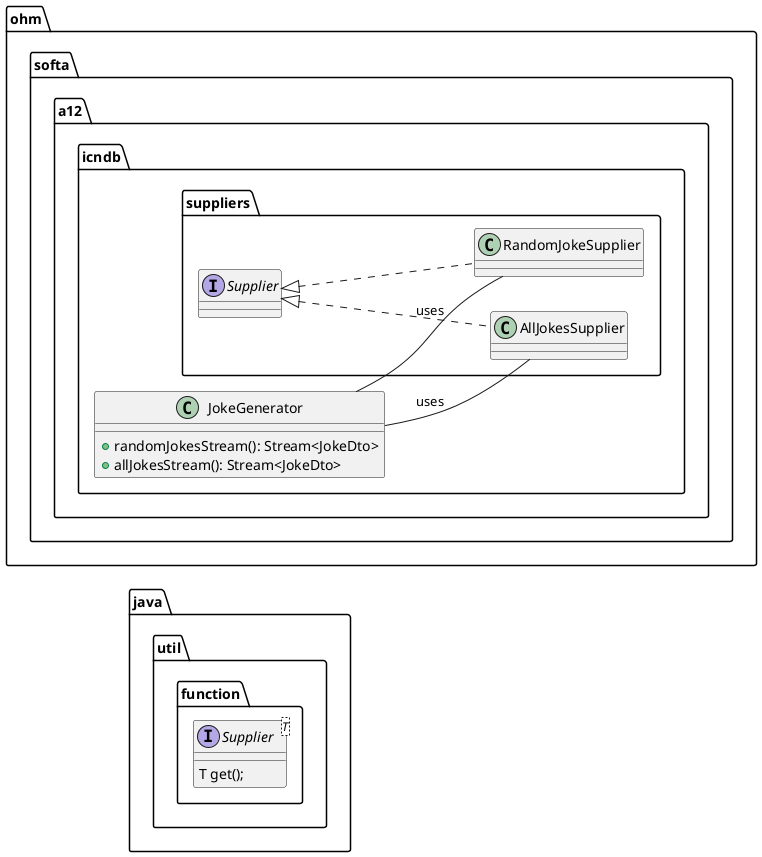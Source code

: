 @startuml GeneratorSpec
left to right direction
package java.util.function {
    interface Supplier<T> {
        T get();
    }
}

package ohm.softa.a12.icndb {
    class JokeGenerator {
        +randomJokesStream(): Stream<JokeDto>
        +allJokesStream(): Stream<JokeDto>
    }

    package suppliers {
        class AllJokesSupplier implements Supplier {
        }

        class RandomJokeSupplier implements Supplier {
        }
    }

    JokeGenerator -- AllJokesSupplier : "uses"
    JokeGenerator -- RandomJokeSupplier : "uses"
}

@enduml

